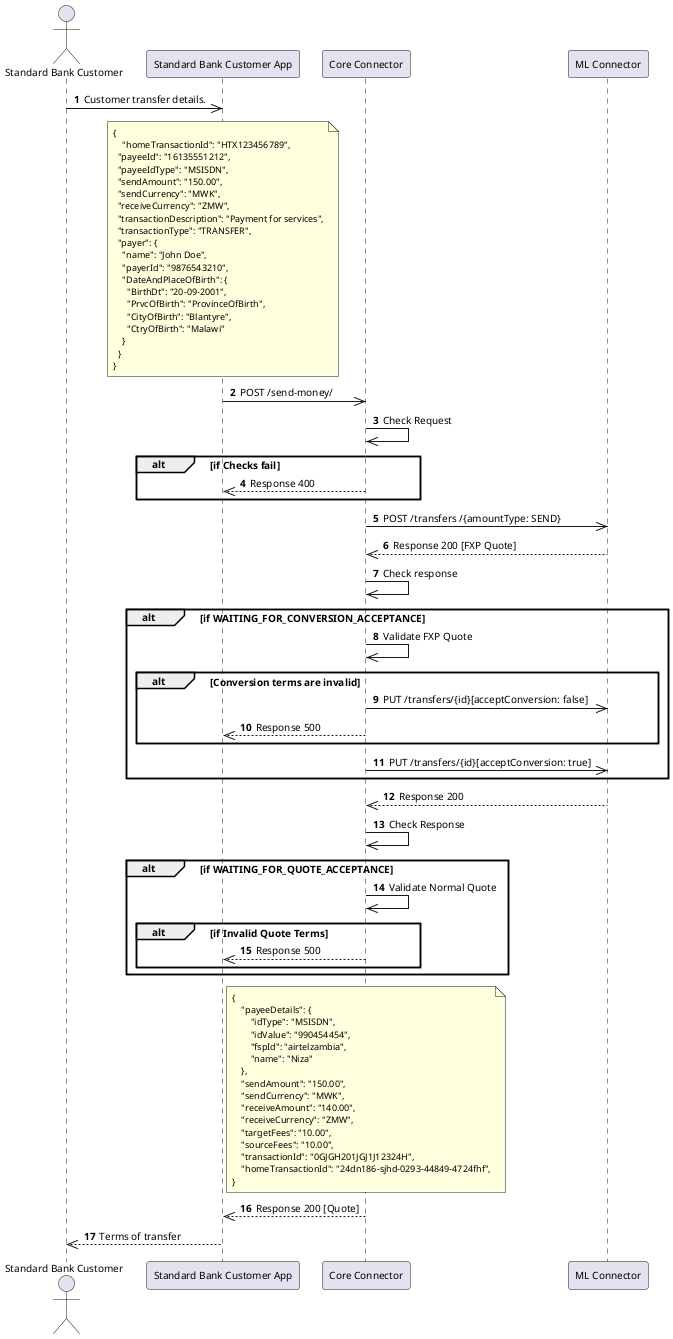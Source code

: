 @startuml name="initiate-transfer"

skinparam defaultFontSize 10
skinparam NoteFontSize 9
skinparam NoteFontName "Courier New"  ' Monospace font
skinparam wrapWidth 50                ' Set the width of the note

autonumber

actor "Standard Bank Customer" as Customer
participant "Standard Bank Customer App" as App
participant "Core Connector" as Core
participant "ML Connector" as ML

Customer ->> App: Customer transfer details.


note over App
{
    "homeTransactionId": "HTX123456789",
  "payeeId": "16135551212",
  "payeeIdType": "MSISDN",
  "sendAmount": "150.00",
  "sendCurrency": "MWK",
  "receiveCurrency": "ZMW",
  "transactionDescription": "Payment for services",
  "transactionType": "TRANSFER",
  "payer": {
    "name": "John Doe",
    "payerId": "9876543210",
    "DateAndPlaceOfBirth": {
      "BirthDt": "20-09-2001",
      "PrvcOfBirth": "ProvinceOfBirth",
      "CityOfBirth": "Blantyre",
      "CtryOfBirth": "Malawi"
    }
  }
}
end note
App ->> Core: POST /send-money/ 


Core ->> Core: Check Request

alt if Checks fail
    Core -->> App: Response 400
end



Core ->> ML: POST /transfers /{amountType: SEND} 
ML -->> Core: Response 200 [FXP Quote]
Core ->> Core: Check response

alt if WAITING_FOR_CONVERSION_ACCEPTANCE
    Core ->> Core: Validate FXP Quote

    alt Conversion terms are invalid
        Core ->> ML: PUT /transfers/{id}[acceptConversion: false]
        Core -->> App: Response 500
    end

    Core ->> ML: PUT /transfers/{id}[acceptConversion: true]
    
end

ML -->> Core: Response 200
Core ->> Core: Check Response

alt if WAITING_FOR_QUOTE_ACCEPTANCE
    Core ->> Core: Validate Normal Quote

    alt if Invalid Quote Terms
        Core -->> App: Response 500
    end
end


note over Core
{
    "payeeDetails": {
        "idType": "MSISDN",
        "idValue": "990454454",
        "fspId": "airtelzambia",
        "name": "Niza"
    },
    "sendAmount": "150.00",
    "sendCurrency": "MWK",
    "receiveAmount": "140.00",
    "receiveCurrency": "ZMW",
    "targetFees": "10.00",
    "sourceFees": "10.00",
    "transactionId": "0GJGH201JGJ1J12324H",
    "homeTransactionId": "24dn186-sjhd-0293-44849-4724fhf",
}
end note
Core -->> App: Response 200 [Quote]

App -->> Customer: Terms of transfer

@enduml
